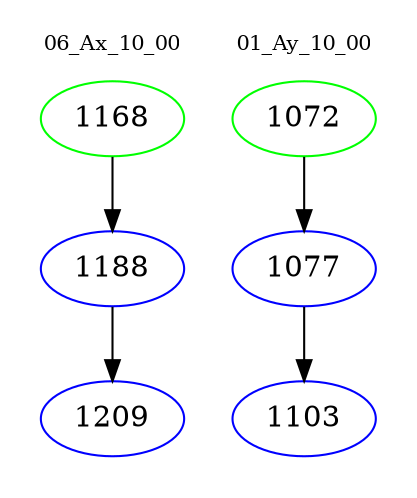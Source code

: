digraph{
subgraph cluster_0 {
color = white
label = "06_Ax_10_00";
fontsize=10;
T0_1168 [label="1168", color="green"]
T0_1168 -> T0_1188 [color="black"]
T0_1188 [label="1188", color="blue"]
T0_1188 -> T0_1209 [color="black"]
T0_1209 [label="1209", color="blue"]
}
subgraph cluster_1 {
color = white
label = "01_Ay_10_00";
fontsize=10;
T1_1072 [label="1072", color="green"]
T1_1072 -> T1_1077 [color="black"]
T1_1077 [label="1077", color="blue"]
T1_1077 -> T1_1103 [color="black"]
T1_1103 [label="1103", color="blue"]
}
}
